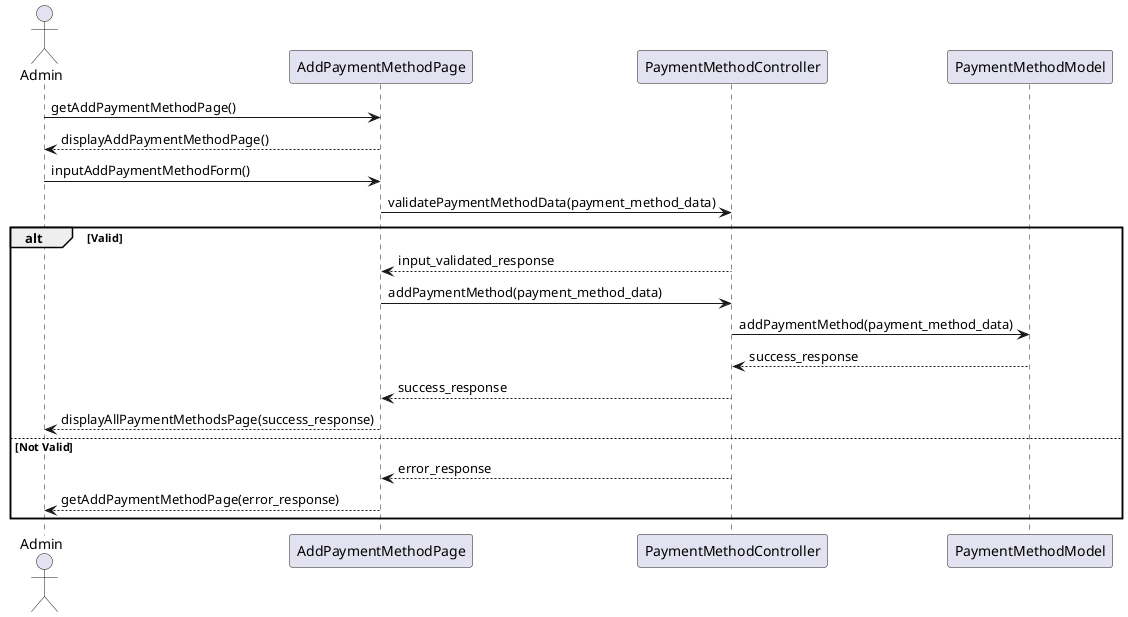 @startuml
actor Admin as act
participant AddPaymentMethodPage as view
participant PaymentMethodController as ctrl
participant PaymentMethodModel as model

act -> view : getAddPaymentMethodPage()
act <-- view : displayAddPaymentMethodPage()

    act->view : inputAddPaymentMethodForm()
    view->ctrl : validatePaymentMethodData(payment_method_data)
        alt Valid
        ctrl-->view:input_validated_response
        view->ctrl: addPaymentMethod(payment_method_data)
        ctrl->model: addPaymentMethod(payment_method_data)
        model --> ctrl: success_response
        ctrl --> view: success_response
        view-->act: displayAllPaymentMethodsPage(success_response)
        else Not Valid
        ctrl --> view: error_response
        view-->act: getAddPaymentMethodPage(error_response)
        end


@enduml
